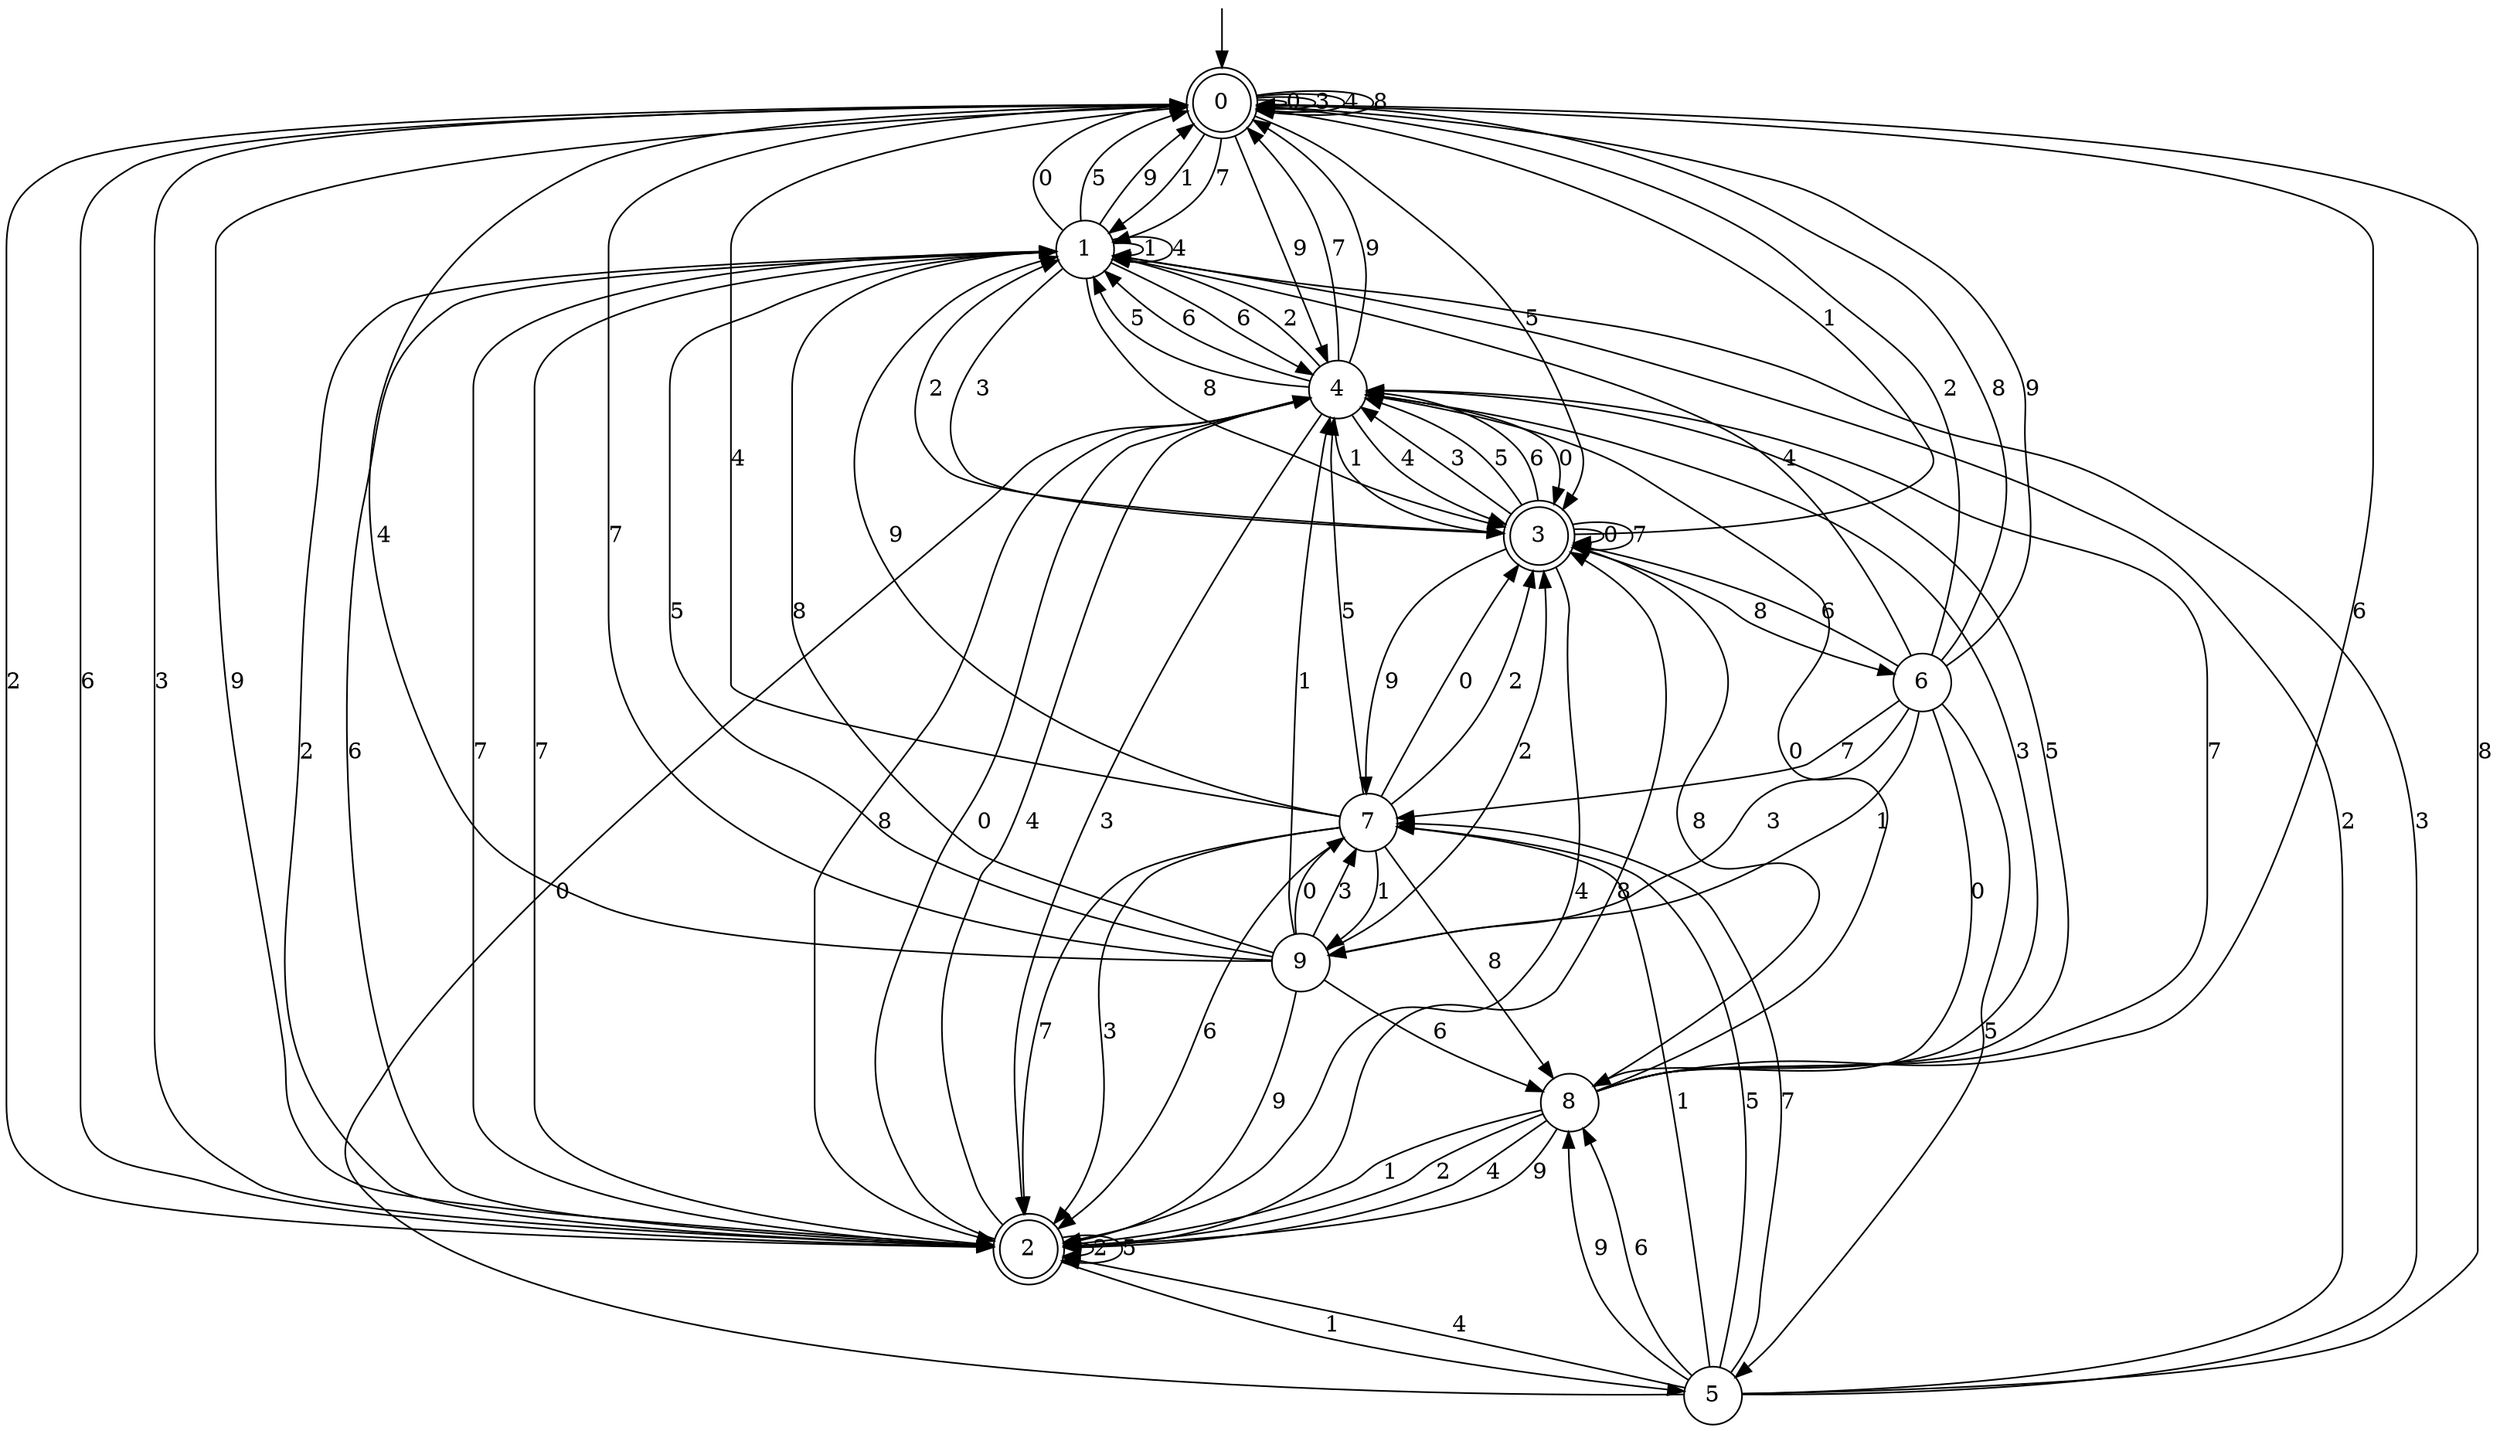 digraph g {

	s0 [shape="doublecircle" label="0"];
	s1 [shape="circle" label="1"];
	s2 [shape="doublecircle" label="2"];
	s3 [shape="doublecircle" label="3"];
	s4 [shape="circle" label="4"];
	s5 [shape="circle" label="5"];
	s6 [shape="circle" label="6"];
	s7 [shape="circle" label="7"];
	s8 [shape="circle" label="8"];
	s9 [shape="circle" label="9"];
	s0 -> s0 [label="0"];
	s0 -> s1 [label="1"];
	s0 -> s2 [label="2"];
	s0 -> s0 [label="3"];
	s0 -> s0 [label="4"];
	s0 -> s3 [label="5"];
	s0 -> s2 [label="6"];
	s0 -> s1 [label="7"];
	s0 -> s0 [label="8"];
	s0 -> s4 [label="9"];
	s1 -> s0 [label="0"];
	s1 -> s1 [label="1"];
	s1 -> s2 [label="2"];
	s1 -> s3 [label="3"];
	s1 -> s1 [label="4"];
	s1 -> s0 [label="5"];
	s1 -> s4 [label="6"];
	s1 -> s2 [label="7"];
	s1 -> s3 [label="8"];
	s1 -> s0 [label="9"];
	s2 -> s4 [label="0"];
	s2 -> s5 [label="1"];
	s2 -> s2 [label="2"];
	s2 -> s0 [label="3"];
	s2 -> s4 [label="4"];
	s2 -> s2 [label="5"];
	s2 -> s1 [label="6"];
	s2 -> s1 [label="7"];
	s2 -> s3 [label="8"];
	s2 -> s0 [label="9"];
	s3 -> s3 [label="0"];
	s3 -> s0 [label="1"];
	s3 -> s1 [label="2"];
	s3 -> s4 [label="3"];
	s3 -> s2 [label="4"];
	s3 -> s4 [label="5"];
	s3 -> s4 [label="6"];
	s3 -> s3 [label="7"];
	s3 -> s6 [label="8"];
	s3 -> s7 [label="9"];
	s4 -> s3 [label="0"];
	s4 -> s3 [label="1"];
	s4 -> s1 [label="2"];
	s4 -> s2 [label="3"];
	s4 -> s3 [label="4"];
	s4 -> s1 [label="5"];
	s4 -> s1 [label="6"];
	s4 -> s0 [label="7"];
	s4 -> s2 [label="8"];
	s4 -> s0 [label="9"];
	s5 -> s4 [label="0"];
	s5 -> s7 [label="1"];
	s5 -> s1 [label="2"];
	s5 -> s1 [label="3"];
	s5 -> s2 [label="4"];
	s5 -> s7 [label="5"];
	s5 -> s8 [label="6"];
	s5 -> s7 [label="7"];
	s5 -> s0 [label="8"];
	s5 -> s8 [label="9"];
	s6 -> s8 [label="0"];
	s6 -> s9 [label="1"];
	s6 -> s0 [label="2"];
	s6 -> s9 [label="3"];
	s6 -> s1 [label="4"];
	s6 -> s5 [label="5"];
	s6 -> s3 [label="6"];
	s6 -> s7 [label="7"];
	s6 -> s0 [label="8"];
	s6 -> s0 [label="9"];
	s7 -> s3 [label="0"];
	s7 -> s9 [label="1"];
	s7 -> s3 [label="2"];
	s7 -> s2 [label="3"];
	s7 -> s0 [label="4"];
	s7 -> s4 [label="5"];
	s7 -> s2 [label="6"];
	s7 -> s2 [label="7"];
	s7 -> s8 [label="8"];
	s7 -> s1 [label="9"];
	s8 -> s4 [label="0"];
	s8 -> s2 [label="1"];
	s8 -> s2 [label="2"];
	s8 -> s4 [label="3"];
	s8 -> s2 [label="4"];
	s8 -> s4 [label="5"];
	s8 -> s0 [label="6"];
	s8 -> s4 [label="7"];
	s8 -> s3 [label="8"];
	s8 -> s2 [label="9"];
	s9 -> s7 [label="0"];
	s9 -> s4 [label="1"];
	s9 -> s3 [label="2"];
	s9 -> s7 [label="3"];
	s9 -> s0 [label="4"];
	s9 -> s1 [label="5"];
	s9 -> s8 [label="6"];
	s9 -> s0 [label="7"];
	s9 -> s1 [label="8"];
	s9 -> s2 [label="9"];

__start0 [label="" shape="none" width="0" height="0"];
__start0 -> s0;

}
